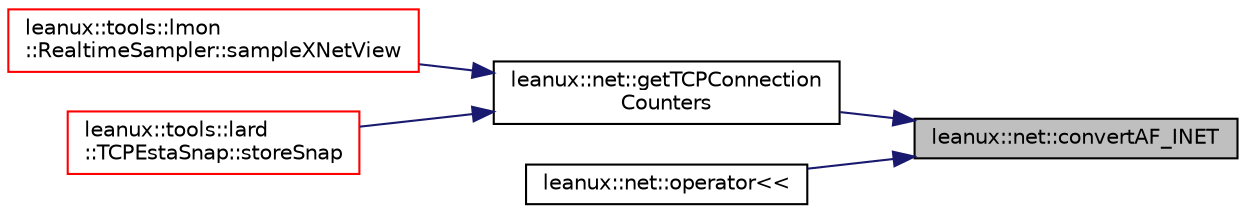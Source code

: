 digraph "leanux::net::convertAF_INET"
{
 // LATEX_PDF_SIZE
  bgcolor="transparent";
  edge [fontname="Helvetica",fontsize="10",labelfontname="Helvetica",labelfontsize="10"];
  node [fontname="Helvetica",fontsize="10",shape=record];
  rankdir="RL";
  Node1 [label="leanux::net::convertAF_INET",height=0.2,width=0.4,color="black", fillcolor="grey75", style="filled", fontcolor="black",tooltip="convert IPv4 network IP representation to human readable format."];
  Node1 -> Node2 [dir="back",color="midnightblue",fontsize="10",style="solid",fontname="Helvetica"];
  Node2 [label="leanux::net::getTCPConnection\lCounters",height=0.2,width=0.4,color="black",URL="$namespaceleanux_1_1net.html#ae1bc6c94c0c1352bbad7abeb430dea86",tooltip="Return the number of established TCP connections grouped by (ip,port,uid)."];
  Node2 -> Node3 [dir="back",color="midnightblue",fontsize="10",style="solid",fontname="Helvetica"];
  Node3 [label="leanux::tools::lmon\l::RealtimeSampler::sampleXNetView",height=0.2,width=0.4,color="red",URL="$classleanux_1_1tools_1_1lmon_1_1RealtimeSampler.html#a38271e7bf2e0c59ad4648027b7802d8d",tooltip=" "];
  Node2 -> Node9 [dir="back",color="midnightblue",fontsize="10",style="solid",fontname="Helvetica"];
  Node9 [label="leanux::tools::lard\l::TCPEstaSnap::storeSnap",height=0.2,width=0.4,color="red",URL="$classleanux_1_1tools_1_1lard_1_1TCPEstaSnap.html#adc30b5d65eacc454cb653851f6180f8b",tooltip=" "];
  Node1 -> Node13 [dir="back",color="midnightblue",fontsize="10",style="solid",fontname="Helvetica"];
  Node13 [label="leanux::net::operator\<\<",height=0.2,width=0.4,color="black",URL="$namespaceleanux_1_1net.html#af20040d25d42409a31700017c6ff23e1",tooltip="Dump a TCP4Socket to stream."];
}
